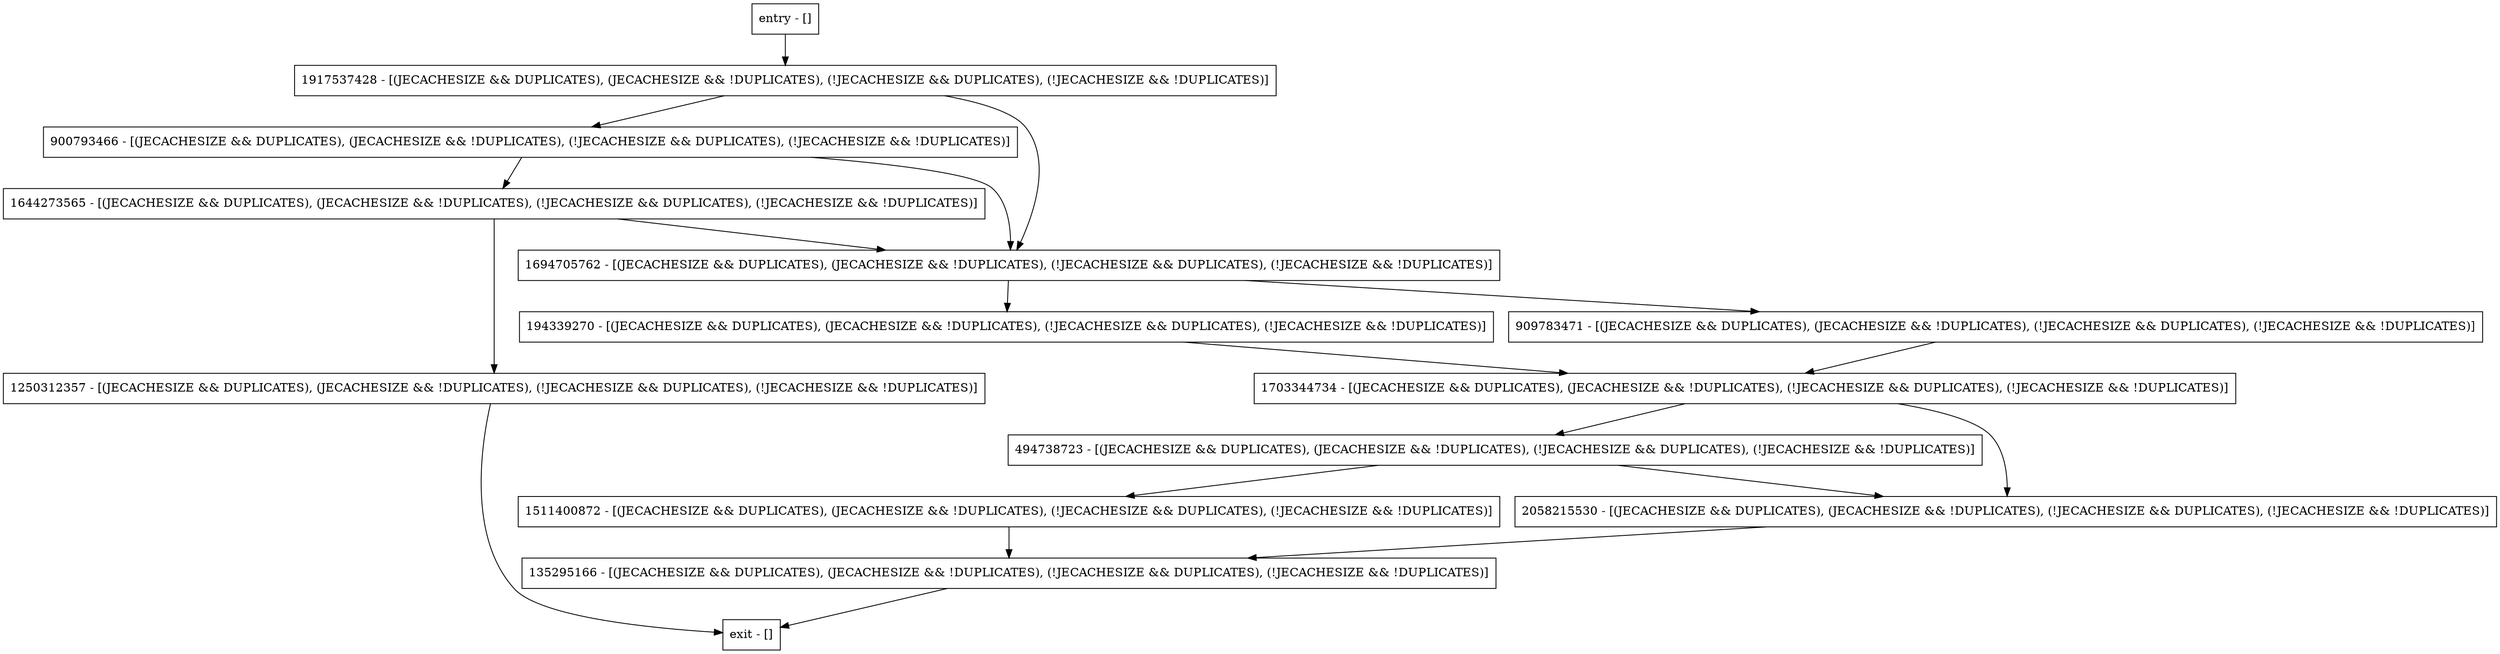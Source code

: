 digraph <init> {
node [shape=record];
909783471 [label="909783471 - [(JECACHESIZE && DUPLICATES), (JECACHESIZE && !DUPLICATES), (!JECACHESIZE && DUPLICATES), (!JECACHESIZE && !DUPLICATES)]"];
900793466 [label="900793466 - [(JECACHESIZE && DUPLICATES), (JECACHESIZE && !DUPLICATES), (!JECACHESIZE && DUPLICATES), (!JECACHESIZE && !DUPLICATES)]"];
1694705762 [label="1694705762 - [(JECACHESIZE && DUPLICATES), (JECACHESIZE && !DUPLICATES), (!JECACHESIZE && DUPLICATES), (!JECACHESIZE && !DUPLICATES)]"];
194339270 [label="194339270 - [(JECACHESIZE && DUPLICATES), (JECACHESIZE && !DUPLICATES), (!JECACHESIZE && DUPLICATES), (!JECACHESIZE && !DUPLICATES)]"];
entry [label="entry - []"];
exit [label="exit - []"];
2058215530 [label="2058215530 - [(JECACHESIZE && DUPLICATES), (JECACHESIZE && !DUPLICATES), (!JECACHESIZE && DUPLICATES), (!JECACHESIZE && !DUPLICATES)]"];
1511400872 [label="1511400872 - [(JECACHESIZE && DUPLICATES), (JECACHESIZE && !DUPLICATES), (!JECACHESIZE && DUPLICATES), (!JECACHESIZE && !DUPLICATES)]"];
1917537428 [label="1917537428 - [(JECACHESIZE && DUPLICATES), (JECACHESIZE && !DUPLICATES), (!JECACHESIZE && DUPLICATES), (!JECACHESIZE && !DUPLICATES)]"];
494738723 [label="494738723 - [(JECACHESIZE && DUPLICATES), (JECACHESIZE && !DUPLICATES), (!JECACHESIZE && DUPLICATES), (!JECACHESIZE && !DUPLICATES)]"];
1644273565 [label="1644273565 - [(JECACHESIZE && DUPLICATES), (JECACHESIZE && !DUPLICATES), (!JECACHESIZE && DUPLICATES), (!JECACHESIZE && !DUPLICATES)]"];
1250312357 [label="1250312357 - [(JECACHESIZE && DUPLICATES), (JECACHESIZE && !DUPLICATES), (!JECACHESIZE && DUPLICATES), (!JECACHESIZE && !DUPLICATES)]"];
1703344734 [label="1703344734 - [(JECACHESIZE && DUPLICATES), (JECACHESIZE && !DUPLICATES), (!JECACHESIZE && DUPLICATES), (!JECACHESIZE && !DUPLICATES)]"];
135295166 [label="135295166 - [(JECACHESIZE && DUPLICATES), (JECACHESIZE && !DUPLICATES), (!JECACHESIZE && DUPLICATES), (!JECACHESIZE && !DUPLICATES)]"];
entry;
exit;
909783471 -> 1703344734;
900793466 -> 1644273565;
900793466 -> 1694705762;
1694705762 -> 909783471;
1694705762 -> 194339270;
194339270 -> 1703344734;
entry -> 1917537428;
2058215530 -> 135295166;
1511400872 -> 135295166;
1917537428 -> 900793466;
1917537428 -> 1694705762;
494738723 -> 1511400872;
494738723 -> 2058215530;
1644273565 -> 1694705762;
1644273565 -> 1250312357;
1250312357 -> exit;
1703344734 -> 2058215530;
1703344734 -> 494738723;
135295166 -> exit;
}
